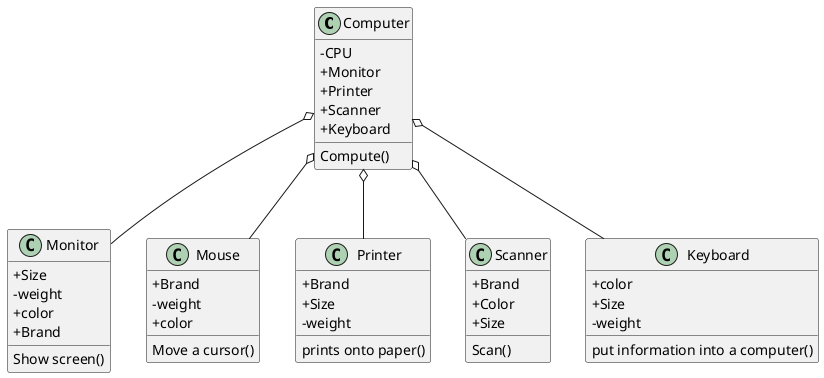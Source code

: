 @startuml

skinparam ClassAttributeIconSize 0
class Computer{
    -CPU
    +Monitor
    +Printer
    +Scanner
    +Keyboard
    Compute()
}
class Monitor{
    +Size
    -weight
    +color
    +Brand
    Show screen()
}
class Mouse{
    +Brand
    -weight
    +color
    Move a cursor()
}
class Printer{
    +Brand
    +Size
    -weight
    prints onto paper()
}
class Scanner{
    +Brand
    +Color
    +Size
    Scan()
}
class Keyboard{
    +color
    +Size
    -weight
    put information into a computer()
}
Computer o-- Monitor
Computer o-- Mouse
Computer o-- Printer
Computer o-- Scanner
Computer o-- Keyboard
@enduml